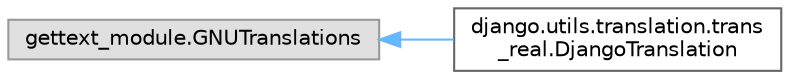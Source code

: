 digraph "Graphical Class Hierarchy"
{
 // LATEX_PDF_SIZE
  bgcolor="transparent";
  edge [fontname=Helvetica,fontsize=10,labelfontname=Helvetica,labelfontsize=10];
  node [fontname=Helvetica,fontsize=10,shape=box,height=0.2,width=0.4];
  rankdir="LR";
  Node0 [id="Node000000",label="gettext_module.GNUTranslations",height=0.2,width=0.4,color="grey60", fillcolor="#E0E0E0", style="filled",tooltip=" "];
  Node0 -> Node1 [id="edge1891_Node000000_Node000001",dir="back",color="steelblue1",style="solid",tooltip=" "];
  Node1 [id="Node000001",label="django.utils.translation.trans\l_real.DjangoTranslation",height=0.2,width=0.4,color="grey40", fillcolor="white", style="filled",URL="$classdjango_1_1utils_1_1translation_1_1trans__real_1_1_django_translation.html",tooltip=" "];
}
